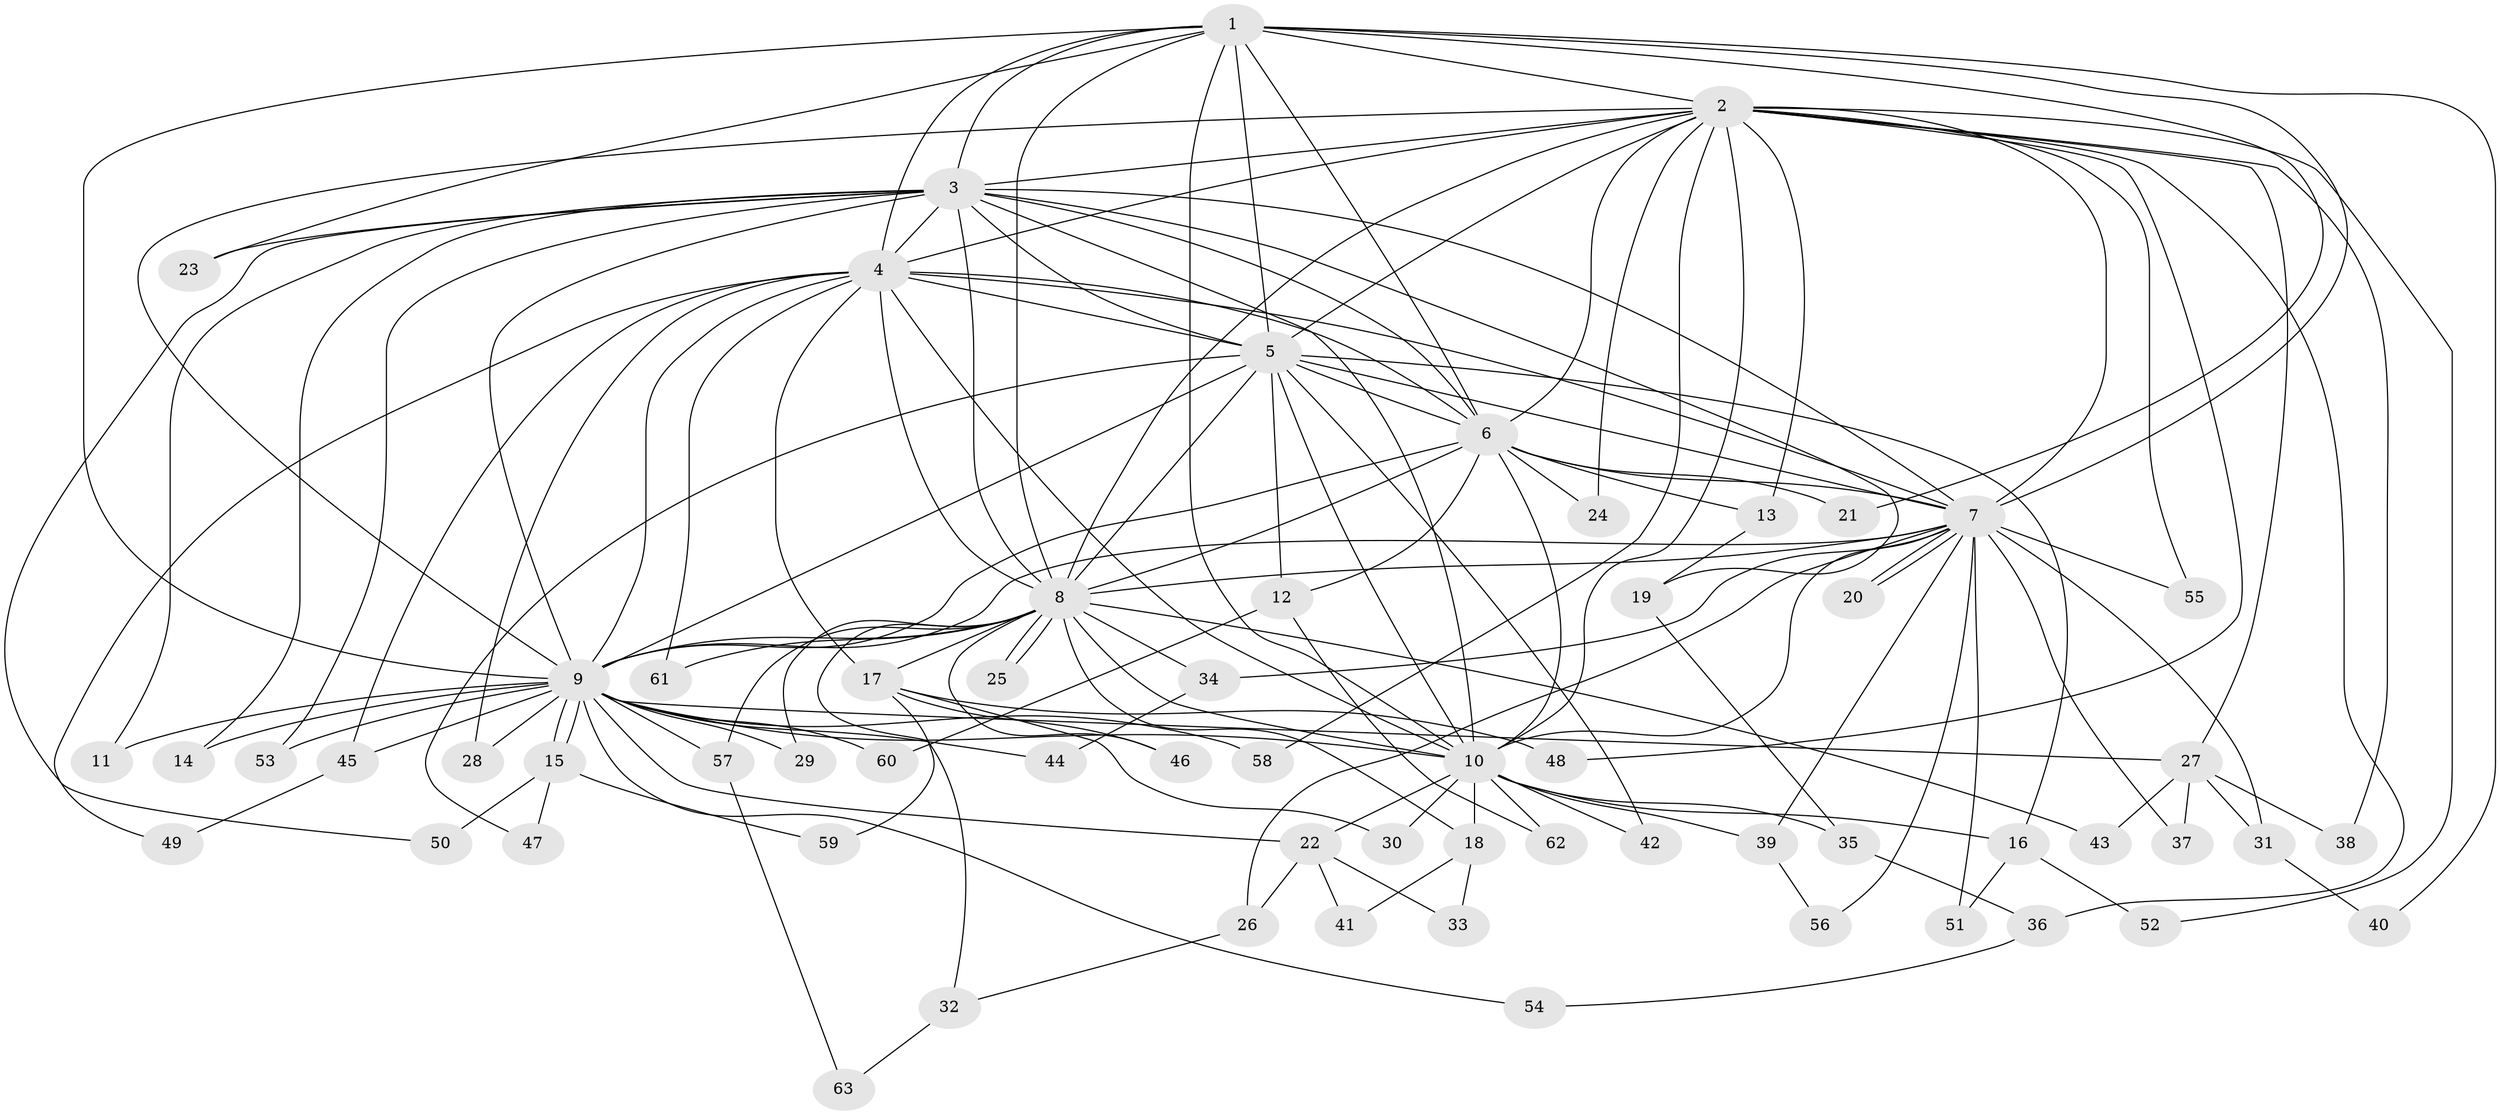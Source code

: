 // Generated by graph-tools (version 1.1) at 2025/25/03/09/25 03:25:52]
// undirected, 63 vertices, 151 edges
graph export_dot {
graph [start="1"]
  node [color=gray90,style=filled];
  1;
  2;
  3;
  4;
  5;
  6;
  7;
  8;
  9;
  10;
  11;
  12;
  13;
  14;
  15;
  16;
  17;
  18;
  19;
  20;
  21;
  22;
  23;
  24;
  25;
  26;
  27;
  28;
  29;
  30;
  31;
  32;
  33;
  34;
  35;
  36;
  37;
  38;
  39;
  40;
  41;
  42;
  43;
  44;
  45;
  46;
  47;
  48;
  49;
  50;
  51;
  52;
  53;
  54;
  55;
  56;
  57;
  58;
  59;
  60;
  61;
  62;
  63;
  1 -- 2;
  1 -- 3;
  1 -- 4;
  1 -- 5;
  1 -- 6;
  1 -- 7;
  1 -- 8;
  1 -- 9;
  1 -- 10;
  1 -- 21;
  1 -- 23;
  1 -- 40;
  2 -- 3;
  2 -- 4;
  2 -- 5;
  2 -- 6;
  2 -- 7;
  2 -- 8;
  2 -- 9;
  2 -- 10;
  2 -- 13;
  2 -- 24;
  2 -- 27;
  2 -- 36;
  2 -- 38;
  2 -- 48;
  2 -- 52;
  2 -- 55;
  2 -- 58;
  3 -- 4;
  3 -- 5;
  3 -- 6;
  3 -- 7;
  3 -- 8;
  3 -- 9;
  3 -- 10;
  3 -- 11;
  3 -- 14;
  3 -- 19;
  3 -- 23;
  3 -- 50;
  3 -- 53;
  4 -- 5;
  4 -- 6;
  4 -- 7;
  4 -- 8;
  4 -- 9;
  4 -- 10;
  4 -- 17;
  4 -- 28;
  4 -- 45;
  4 -- 49;
  4 -- 61;
  5 -- 6;
  5 -- 7;
  5 -- 8;
  5 -- 9;
  5 -- 10;
  5 -- 12;
  5 -- 16;
  5 -- 42;
  5 -- 47;
  6 -- 7;
  6 -- 8;
  6 -- 9;
  6 -- 10;
  6 -- 12;
  6 -- 13;
  6 -- 21;
  6 -- 24;
  7 -- 8;
  7 -- 9;
  7 -- 10;
  7 -- 20;
  7 -- 20;
  7 -- 26;
  7 -- 31;
  7 -- 34;
  7 -- 37;
  7 -- 39;
  7 -- 51;
  7 -- 55;
  7 -- 56;
  8 -- 9;
  8 -- 10;
  8 -- 17;
  8 -- 18;
  8 -- 25;
  8 -- 25;
  8 -- 29;
  8 -- 32;
  8 -- 34;
  8 -- 43;
  8 -- 46;
  8 -- 57;
  8 -- 61;
  9 -- 10;
  9 -- 11;
  9 -- 14;
  9 -- 15;
  9 -- 15;
  9 -- 22;
  9 -- 27;
  9 -- 28;
  9 -- 29;
  9 -- 44;
  9 -- 45;
  9 -- 53;
  9 -- 54;
  9 -- 57;
  9 -- 58;
  9 -- 60;
  10 -- 16;
  10 -- 18;
  10 -- 22;
  10 -- 30;
  10 -- 35;
  10 -- 39;
  10 -- 42;
  10 -- 62;
  12 -- 60;
  12 -- 62;
  13 -- 19;
  15 -- 47;
  15 -- 50;
  15 -- 59;
  16 -- 51;
  16 -- 52;
  17 -- 30;
  17 -- 46;
  17 -- 48;
  17 -- 59;
  18 -- 33;
  18 -- 41;
  19 -- 35;
  22 -- 26;
  22 -- 33;
  22 -- 41;
  26 -- 32;
  27 -- 31;
  27 -- 37;
  27 -- 38;
  27 -- 43;
  31 -- 40;
  32 -- 63;
  34 -- 44;
  35 -- 36;
  36 -- 54;
  39 -- 56;
  45 -- 49;
  57 -- 63;
}
